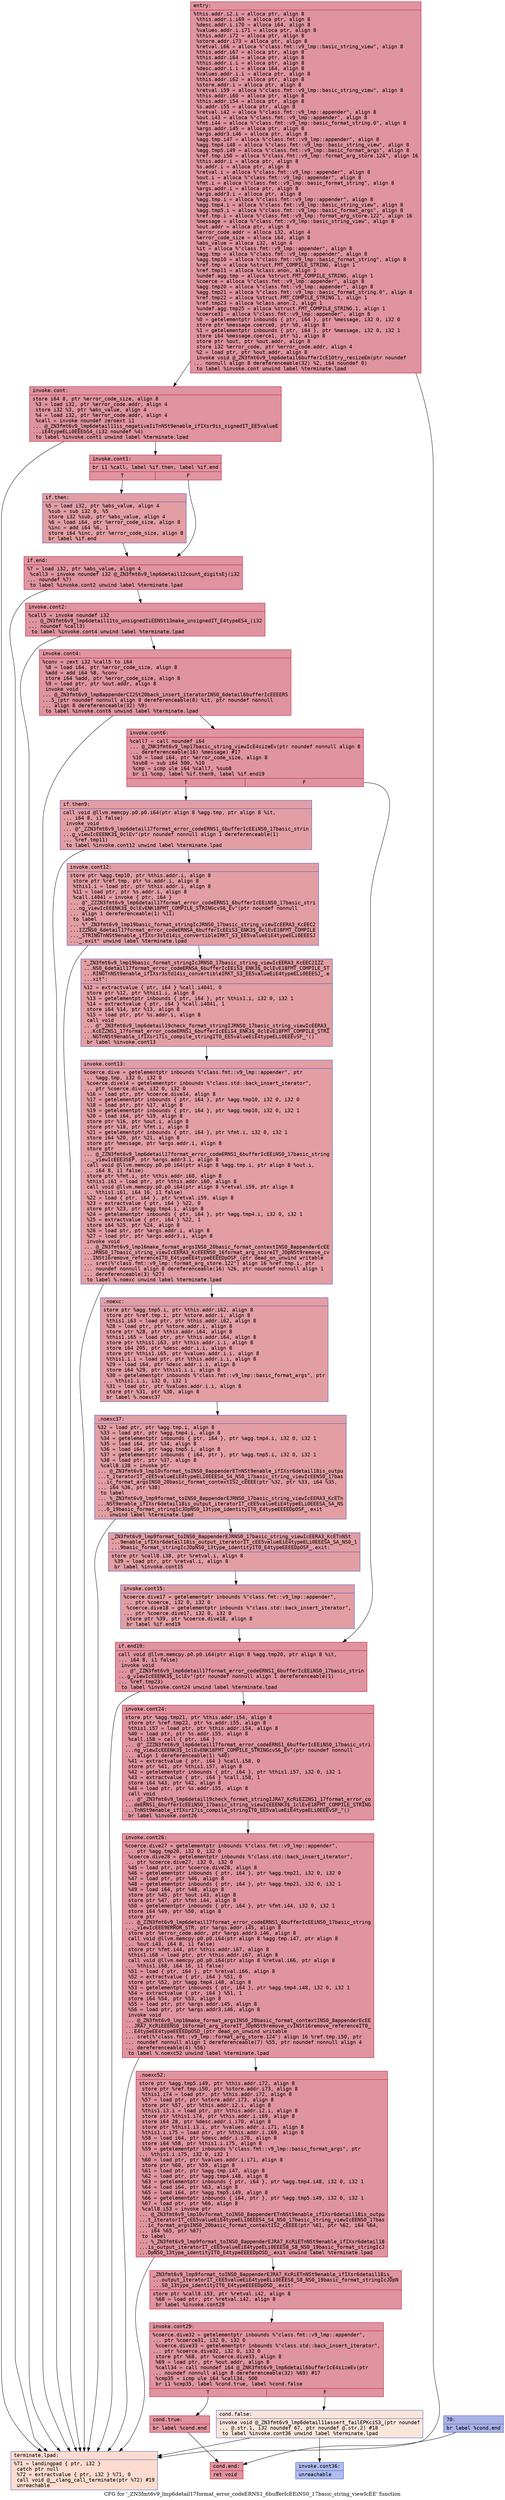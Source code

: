 digraph "CFG for '_ZN3fmt6v9_lmp6detail17format_error_codeERNS1_6bufferIcEEiNS0_17basic_string_viewIcEE' function" {
	label="CFG for '_ZN3fmt6v9_lmp6detail17format_error_codeERNS1_6bufferIcEEiNS0_17basic_string_viewIcEE' function";

	Node0x55fec2f52370 [shape=record,color="#b70d28ff", style=filled, fillcolor="#b70d2870" fontname="Courier",label="{entry:\l|  %this.addr.i2.i = alloca ptr, align 8\l  %this.addr.i.i69 = alloca ptr, align 8\l  %desc.addr.i.i70 = alloca i64, align 8\l  %values.addr.i.i71 = alloca ptr, align 8\l  %this.addr.i72 = alloca ptr, align 8\l  %store.addr.i73 = alloca ptr, align 8\l  %retval.i66 = alloca %\"class.fmt::v9_lmp::basic_string_view\", align 8\l  %this.addr.i67 = alloca ptr, align 8\l  %this.addr.i64 = alloca ptr, align 8\l  %this.addr.i.i = alloca ptr, align 8\l  %desc.addr.i.i = alloca i64, align 8\l  %values.addr.i.i = alloca ptr, align 8\l  %this.addr.i62 = alloca ptr, align 8\l  %store.addr.i = alloca ptr, align 8\l  %retval.i59 = alloca %\"class.fmt::v9_lmp::basic_string_view\", align 8\l  %this.addr.i60 = alloca ptr, align 8\l  %this.addr.i54 = alloca ptr, align 8\l  %s.addr.i55 = alloca ptr, align 8\l  %retval.i42 = alloca %\"class.fmt::v9_lmp::appender\", align 8\l  %out.i43 = alloca %\"class.fmt::v9_lmp::appender\", align 8\l  %fmt.i44 = alloca %\"class.fmt::v9_lmp::basic_format_string.0\", align 8\l  %args.addr.i45 = alloca ptr, align 8\l  %args.addr3.i46 = alloca ptr, align 8\l  %agg.tmp.i47 = alloca %\"class.fmt::v9_lmp::appender\", align 8\l  %agg.tmp4.i48 = alloca %\"class.fmt::v9_lmp::basic_string_view\", align 8\l  %agg.tmp5.i49 = alloca %\"class.fmt::v9_lmp::basic_format_args\", align 8\l  %ref.tmp.i50 = alloca %\"class.fmt::v9_lmp::format_arg_store.124\", align 16\l  %this.addr.i = alloca ptr, align 8\l  %s.addr.i = alloca ptr, align 8\l  %retval.i = alloca %\"class.fmt::v9_lmp::appender\", align 8\l  %out.i = alloca %\"class.fmt::v9_lmp::appender\", align 8\l  %fmt.i = alloca %\"class.fmt::v9_lmp::basic_format_string\", align 8\l  %args.addr.i = alloca ptr, align 8\l  %args.addr3.i = alloca ptr, align 8\l  %agg.tmp.i = alloca %\"class.fmt::v9_lmp::appender\", align 8\l  %agg.tmp4.i = alloca %\"class.fmt::v9_lmp::basic_string_view\", align 8\l  %agg.tmp5.i = alloca %\"class.fmt::v9_lmp::basic_format_args\", align 8\l  %ref.tmp.i = alloca %\"class.fmt::v9_lmp::format_arg_store.122\", align 16\l  %message = alloca %\"class.fmt::v9_lmp::basic_string_view\", align 8\l  %out.addr = alloca ptr, align 8\l  %error_code.addr = alloca i32, align 4\l  %error_code_size = alloca i64, align 8\l  %abs_value = alloca i32, align 4\l  %it = alloca %\"class.fmt::v9_lmp::appender\", align 8\l  %agg.tmp = alloca %\"class.fmt::v9_lmp::appender\", align 8\l  %agg.tmp10 = alloca %\"class.fmt::v9_lmp::basic_format_string\", align 8\l  %ref.tmp = alloca %struct.FMT_COMPILE_STRING, align 1\l  %ref.tmp11 = alloca %class.anon, align 1\l  %undef.agg.tmp = alloca %struct.FMT_COMPILE_STRING, align 1\l  %coerce = alloca %\"class.fmt::v9_lmp::appender\", align 8\l  %agg.tmp20 = alloca %\"class.fmt::v9_lmp::appender\", align 8\l  %agg.tmp21 = alloca %\"class.fmt::v9_lmp::basic_format_string.0\", align 8\l  %ref.tmp22 = alloca %struct.FMT_COMPILE_STRING.1, align 1\l  %ref.tmp23 = alloca %class.anon.2, align 1\l  %undef.agg.tmp25 = alloca %struct.FMT_COMPILE_STRING.1, align 1\l  %coerce31 = alloca %\"class.fmt::v9_lmp::appender\", align 8\l  %0 = getelementptr inbounds \{ ptr, i64 \}, ptr %message, i32 0, i32 0\l  store ptr %message.coerce0, ptr %0, align 8\l  %1 = getelementptr inbounds \{ ptr, i64 \}, ptr %message, i32 0, i32 1\l  store i64 %message.coerce1, ptr %1, align 8\l  store ptr %out, ptr %out.addr, align 8\l  store i32 %error_code, ptr %error_code.addr, align 4\l  %2 = load ptr, ptr %out.addr, align 8\l  invoke void @_ZN3fmt6v9_lmp6detail6bufferIcE10try_resizeEm(ptr noundef\l... nonnull align 8 dereferenceable(32) %2, i64 noundef 0)\l          to label %invoke.cont unwind label %terminate.lpad\l}"];
	Node0x55fec2f52370 -> Node0x55fec2f56540[tooltip="entry -> invoke.cont\nProbability 100.00%" ];
	Node0x55fec2f52370 -> Node0x55fec2f56590[tooltip="entry -> terminate.lpad\nProbability 0.00%" ];
	Node0x55fec2f56540 [shape=record,color="#b70d28ff", style=filled, fillcolor="#b70d2870" fontname="Courier",label="{invoke.cont:\l|  store i64 8, ptr %error_code_size, align 8\l  %3 = load i32, ptr %error_code.addr, align 4\l  store i32 %3, ptr %abs_value, align 4\l  %4 = load i32, ptr %error_code.addr, align 4\l  %call = invoke noundef zeroext i1\l... @_ZN3fmt6v9_lmp6detail11is_negativeIiTnNSt9enable_ifIXsr9is_signedIT_EE5valueE\l...iE4typeELi0EEEbS4_(i32 noundef %4)\l          to label %invoke.cont1 unwind label %terminate.lpad\l}"];
	Node0x55fec2f56540 -> Node0x55fec2f56b40[tooltip="invoke.cont -> invoke.cont1\nProbability 100.00%" ];
	Node0x55fec2f56540 -> Node0x55fec2f56590[tooltip="invoke.cont -> terminate.lpad\nProbability 0.00%" ];
	Node0x55fec2f56b40 [shape=record,color="#b70d28ff", style=filled, fillcolor="#b70d2870" fontname="Courier",label="{invoke.cont1:\l|  br i1 %call, label %if.then, label %if.end\l|{<s0>T|<s1>F}}"];
	Node0x55fec2f56b40:s0 -> Node0x55fec2f56d80[tooltip="invoke.cont1 -> if.then\nProbability 50.00%" ];
	Node0x55fec2f56b40:s1 -> Node0x55fec2f56dd0[tooltip="invoke.cont1 -> if.end\nProbability 50.00%" ];
	Node0x55fec2f56d80 [shape=record,color="#3d50c3ff", style=filled, fillcolor="#be242e70" fontname="Courier",label="{if.then:\l|  %5 = load i32, ptr %abs_value, align 4\l  %sub = sub i32 0, %5\l  store i32 %sub, ptr %abs_value, align 4\l  %6 = load i64, ptr %error_code_size, align 8\l  %inc = add i64 %6, 1\l  store i64 %inc, ptr %error_code_size, align 8\l  br label %if.end\l}"];
	Node0x55fec2f56d80 -> Node0x55fec2f56dd0[tooltip="if.then -> if.end\nProbability 100.00%" ];
	Node0x55fec2f56dd0 [shape=record,color="#b70d28ff", style=filled, fillcolor="#b70d2870" fontname="Courier",label="{if.end:\l|  %7 = load i32, ptr %abs_value, align 4\l  %call3 = invoke noundef i32 @_ZN3fmt6v9_lmp6detail12count_digitsEj(i32\l... noundef %7)\l          to label %invoke.cont2 unwind label %terminate.lpad\l}"];
	Node0x55fec2f56dd0 -> Node0x55fec2f573a0[tooltip="if.end -> invoke.cont2\nProbability 100.00%" ];
	Node0x55fec2f56dd0 -> Node0x55fec2f56590[tooltip="if.end -> terminate.lpad\nProbability 0.00%" ];
	Node0x55fec2f573a0 [shape=record,color="#b70d28ff", style=filled, fillcolor="#b70d2870" fontname="Courier",label="{invoke.cont2:\l|  %call5 = invoke noundef i32\l... @_ZN3fmt6v9_lmp6detail11to_unsignedIiEENSt13make_unsignedIT_E4typeES4_(i32\l... noundef %call3)\l          to label %invoke.cont4 unwind label %terminate.lpad\l}"];
	Node0x55fec2f573a0 -> Node0x55fec2f57590[tooltip="invoke.cont2 -> invoke.cont4\nProbability 100.00%" ];
	Node0x55fec2f573a0 -> Node0x55fec2f56590[tooltip="invoke.cont2 -> terminate.lpad\nProbability 0.00%" ];
	Node0x55fec2f57590 [shape=record,color="#b70d28ff", style=filled, fillcolor="#b70d2870" fontname="Courier",label="{invoke.cont4:\l|  %conv = zext i32 %call5 to i64\l  %8 = load i64, ptr %error_code_size, align 8\l  %add = add i64 %8, %conv\l  store i64 %add, ptr %error_code_size, align 8\l  %9 = load ptr, ptr %out.addr, align 8\l  invoke void\l... @_ZN3fmt6v9_lmp8appenderCI2St20back_insert_iteratorINS0_6detail6bufferIcEEEERS\l...5_(ptr noundef nonnull align 8 dereferenceable(8) %it, ptr noundef nonnull\l... align 8 dereferenceable(32) %9)\l          to label %invoke.cont6 unwind label %terminate.lpad\l}"];
	Node0x55fec2f57590 -> Node0x55fec2f57540[tooltip="invoke.cont4 -> invoke.cont6\nProbability 100.00%" ];
	Node0x55fec2f57590 -> Node0x55fec2f56590[tooltip="invoke.cont4 -> terminate.lpad\nProbability 0.00%" ];
	Node0x55fec2f57540 [shape=record,color="#b70d28ff", style=filled, fillcolor="#b70d2870" fontname="Courier",label="{invoke.cont6:\l|  %call7 = call noundef i64\l... @_ZNK3fmt6v9_lmp17basic_string_viewIcE4sizeEv(ptr noundef nonnull align 8\l... dereferenceable(16) %message) #17\l  %10 = load i64, ptr %error_code_size, align 8\l  %sub8 = sub i64 500, %10\l  %cmp = icmp ule i64 %call7, %sub8\l  br i1 %cmp, label %if.then9, label %if.end19\l|{<s0>T|<s1>F}}"];
	Node0x55fec2f57540:s0 -> Node0x55fec2f582c0[tooltip="invoke.cont6 -> if.then9\nProbability 50.00%" ];
	Node0x55fec2f57540:s1 -> Node0x55fec2f58340[tooltip="invoke.cont6 -> if.end19\nProbability 50.00%" ];
	Node0x55fec2f582c0 [shape=record,color="#3d50c3ff", style=filled, fillcolor="#be242e70" fontname="Courier",label="{if.then9:\l|  call void @llvm.memcpy.p0.p0.i64(ptr align 8 %agg.tmp, ptr align 8 %it,\l... i64 8, i1 false)\l  invoke void\l... @\"_ZZN3fmt6v9_lmp6detail17format_error_codeERNS1_6bufferIcEEiNS0_17basic_strin\l...g_viewIcEEENK3$_0clEv\"(ptr noundef nonnull align 1 dereferenceable(1)\l... %ref.tmp11)\l          to label %invoke.cont12 unwind label %terminate.lpad\l}"];
	Node0x55fec2f582c0 -> Node0x55fec2f58890[tooltip="if.then9 -> invoke.cont12\nProbability 100.00%" ];
	Node0x55fec2f582c0 -> Node0x55fec2f56590[tooltip="if.then9 -> terminate.lpad\nProbability 0.00%" ];
	Node0x55fec2f58890 [shape=record,color="#3d50c3ff", style=filled, fillcolor="#be242e70" fontname="Courier",label="{invoke.cont12:\l|  store ptr %agg.tmp10, ptr %this.addr.i, align 8\l  store ptr %ref.tmp, ptr %s.addr.i, align 8\l  %this1.i = load ptr, ptr %this.addr.i, align 8\l  %11 = load ptr, ptr %s.addr.i, align 8\l  %call.i4041 = invoke \{ ptr, i64 \}\l... @\"_ZZZN3fmt6v9_lmp6detail17format_error_codeERNS1_6bufferIcEEiNS0_17basic_stri\l...ng_viewIcEEENK3$_0clEvENK18FMT_COMPILE_STRINGcvS6_Ev\"(ptr noundef nonnull\l... align 1 dereferenceable(1) %11)\l          to label\l... %\"_ZN3fmt6v9_lmp19basic_format_stringIcJRNS0_17basic_string_viewIcEERA3_KcEEC2\l...IZZNS0_6detail17format_error_codeERNSA_6bufferIcEEiS3_ENK3$_0clEvE18FMT_COMPILE\l..._STRINGTnNSt9enable_ifIXsr3std14is_convertibleIRKT_S3_EE5valueEiE4typeELi0EEESJ\l..._.exit\" unwind label %terminate.lpad\l}"];
	Node0x55fec2f58890 -> Node0x55fec2f58f90[tooltip="invoke.cont12 -> _ZN3fmt6v9_lmp19basic_format_stringIcJRNS0_17basic_string_viewIcEERA3_KcEEC2IZZNS0_6detail17format_error_codeERNSA_6bufferIcEEiS3_ENK3$_0clEvE18FMT_COMPILE_STRINGTnNSt9enable_ifIXsr3std14is_convertibleIRKT_S3_EE5valueEiE4typeELi0EEESJ_.exit\nProbability 100.00%" ];
	Node0x55fec2f58890 -> Node0x55fec2f56590[tooltip="invoke.cont12 -> terminate.lpad\nProbability 0.00%" ];
	Node0x55fec2f58f90 [shape=record,color="#3d50c3ff", style=filled, fillcolor="#be242e70" fontname="Courier",label="{\"_ZN3fmt6v9_lmp19basic_format_stringIcJRNS0_17basic_string_viewIcEERA3_KcEEC2IZZ\l...NS0_6detail17format_error_codeERNSA_6bufferIcEEiS3_ENK3$_0clEvE18FMT_COMPILE_ST\l...RINGTnNSt9enable_ifIXsr3std14is_convertibleIRKT_S3_EE5valueEiE4typeELi0EEESJ_.e\l...xit\":\l|  %12 = extractvalue \{ ptr, i64 \} %call.i4041, 0\l  store ptr %12, ptr %this1.i, align 8\l  %13 = getelementptr inbounds \{ ptr, i64 \}, ptr %this1.i, i32 0, i32 1\l  %14 = extractvalue \{ ptr, i64 \} %call.i4041, 1\l  store i64 %14, ptr %13, align 8\l  %15 = load ptr, ptr %s.addr.i, align 8\l  call void\l... @\"_ZN3fmt6v9_lmp6detail19check_format_stringIJRNS0_17basic_string_viewIcEERA3_\l...KcEZZNS1_17format_error_codeERNS1_6bufferIcEEiS4_ENK3$_0clEvE18FMT_COMPILE_STRI\l...NGTnNSt9enable_ifIXsr17is_compile_stringIT0_EE5valueEiE4typeELi0EEEvSF_\"()\l  br label %invoke.cont13\l}"];
	Node0x55fec2f58f90 -> Node0x55fec2f59bf0[tooltip="_ZN3fmt6v9_lmp19basic_format_stringIcJRNS0_17basic_string_viewIcEERA3_KcEEC2IZZNS0_6detail17format_error_codeERNSA_6bufferIcEEiS3_ENK3$_0clEvE18FMT_COMPILE_STRINGTnNSt9enable_ifIXsr3std14is_convertibleIRKT_S3_EE5valueEiE4typeELi0EEESJ_.exit -> invoke.cont13\nProbability 100.00%" ];
	Node0x55fec2f59bf0 [shape=record,color="#3d50c3ff", style=filled, fillcolor="#be242e70" fontname="Courier",label="{invoke.cont13:\l|  %coerce.dive = getelementptr inbounds %\"class.fmt::v9_lmp::appender\", ptr\l... %agg.tmp, i32 0, i32 0\l  %coerce.dive14 = getelementptr inbounds %\"class.std::back_insert_iterator\",\l... ptr %coerce.dive, i32 0, i32 0\l  %16 = load ptr, ptr %coerce.dive14, align 8\l  %17 = getelementptr inbounds \{ ptr, i64 \}, ptr %agg.tmp10, i32 0, i32 0\l  %18 = load ptr, ptr %17, align 8\l  %19 = getelementptr inbounds \{ ptr, i64 \}, ptr %agg.tmp10, i32 0, i32 1\l  %20 = load i64, ptr %19, align 8\l  store ptr %16, ptr %out.i, align 8\l  store ptr %18, ptr %fmt.i, align 8\l  %21 = getelementptr inbounds \{ ptr, i64 \}, ptr %fmt.i, i32 0, i32 1\l  store i64 %20, ptr %21, align 8\l  store ptr %message, ptr %args.addr.i, align 8\l  store ptr\l... @_ZZN3fmt6v9_lmp6detail17format_error_codeERNS1_6bufferIcEEiNS0_17basic_string\l..._viewIcEEE3SEP, ptr %args.addr3.i, align 8\l  call void @llvm.memcpy.p0.p0.i64(ptr align 8 %agg.tmp.i, ptr align 8 %out.i,\l... i64 8, i1 false)\l  store ptr %fmt.i, ptr %this.addr.i60, align 8\l  %this1.i61 = load ptr, ptr %this.addr.i60, align 8\l  call void @llvm.memcpy.p0.p0.i64(ptr align 8 %retval.i59, ptr align 8\l... %this1.i61, i64 16, i1 false)\l  %22 = load \{ ptr, i64 \}, ptr %retval.i59, align 8\l  %23 = extractvalue \{ ptr, i64 \} %22, 0\l  store ptr %23, ptr %agg.tmp4.i, align 8\l  %24 = getelementptr inbounds \{ ptr, i64 \}, ptr %agg.tmp4.i, i32 0, i32 1\l  %25 = extractvalue \{ ptr, i64 \} %22, 1\l  store i64 %25, ptr %24, align 8\l  %26 = load ptr, ptr %args.addr.i, align 8\l  %27 = load ptr, ptr %args.addr3.i, align 8\l  invoke void\l... @_ZN3fmt6v9_lmp16make_format_argsINS0_20basic_format_contextINS0_8appenderEcEE\l...JRNS0_17basic_string_viewIcEERA3_KcEEENS0_16format_arg_storeIT_JDpNSt9remove_cv\l...INSt16remove_referenceIT0_E4typeEE4typeEEEEDpOSF_(ptr dead_on_unwind writable\l... sret(%\"class.fmt::v9_lmp::format_arg_store.122\") align 16 %ref.tmp.i, ptr\l... noundef nonnull align 8 dereferenceable(16) %26, ptr noundef nonnull align 1\l... dereferenceable(3) %27)\l          to label %.noexc unwind label %terminate.lpad\l}"];
	Node0x55fec2f59bf0 -> Node0x55fec2f5aec0[tooltip="invoke.cont13 -> .noexc\nProbability 100.00%" ];
	Node0x55fec2f59bf0 -> Node0x55fec2f56590[tooltip="invoke.cont13 -> terminate.lpad\nProbability 0.00%" ];
	Node0x55fec2f5aec0 [shape=record,color="#3d50c3ff", style=filled, fillcolor="#be242e70" fontname="Courier",label="{.noexc:\l|  store ptr %agg.tmp5.i, ptr %this.addr.i62, align 8\l  store ptr %ref.tmp.i, ptr %store.addr.i, align 8\l  %this1.i63 = load ptr, ptr %this.addr.i62, align 8\l  %28 = load ptr, ptr %store.addr.i, align 8\l  store ptr %28, ptr %this.addr.i64, align 8\l  %this1.i65 = load ptr, ptr %this.addr.i64, align 8\l  store ptr %this1.i63, ptr %this.addr.i.i, align 8\l  store i64 205, ptr %desc.addr.i.i, align 8\l  store ptr %this1.i65, ptr %values.addr.i.i, align 8\l  %this1.i.i = load ptr, ptr %this.addr.i.i, align 8\l  %29 = load i64, ptr %desc.addr.i.i, align 8\l  store i64 %29, ptr %this1.i.i, align 8\l  %30 = getelementptr inbounds %\"class.fmt::v9_lmp::basic_format_args\", ptr\l... %this1.i.i, i32 0, i32 1\l  %31 = load ptr, ptr %values.addr.i.i, align 8\l  store ptr %31, ptr %30, align 8\l  br label %.noexc37\l}"];
	Node0x55fec2f5aec0 -> Node0x55fec2f5bc10[tooltip=".noexc -> .noexc37\nProbability 100.00%" ];
	Node0x55fec2f5bc10 [shape=record,color="#3d50c3ff", style=filled, fillcolor="#be242e70" fontname="Courier",label="{.noexc37:\l|  %32 = load ptr, ptr %agg.tmp.i, align 8\l  %33 = load ptr, ptr %agg.tmp4.i, align 8\l  %34 = getelementptr inbounds \{ ptr, i64 \}, ptr %agg.tmp4.i, i32 0, i32 1\l  %35 = load i64, ptr %34, align 8\l  %36 = load i64, ptr %agg.tmp5.i, align 8\l  %37 = getelementptr inbounds \{ i64, ptr \}, ptr %agg.tmp5.i, i32 0, i32 1\l  %38 = load ptr, ptr %37, align 8\l  %call8.i38 = invoke ptr\l... @_ZN3fmt6v9_lmp10vformat_toINS0_8appenderETnNSt9enable_ifIXsr6detail18is_outpu\l...t_iteratorIT_cEE5valueEiE4typeELi0EEES4_S4_NS0_17basic_string_viewIcEENS0_17bas\l...ic_format_argsINS0_20basic_format_contextIS2_cEEEE(ptr %32, ptr %33, i64 %35,\l... i64 %36, ptr %38)\l          to label\l... %_ZN3fmt6v9_lmp9format_toINS0_8appenderEJRNS0_17basic_string_viewIcEERA3_KcETn\l...NSt9enable_ifIXsr6detail18is_output_iteratorIT_cEE5valueEiE4typeELi0EEESA_SA_NS\l...0_19basic_format_stringIcJDpNS0_13type_identityIT0_E4typeEEEEDpOSF_.exit\l... unwind label %terminate.lpad\l}"];
	Node0x55fec2f5bc10 -> Node0x55fec2f5c060[tooltip=".noexc37 -> _ZN3fmt6v9_lmp9format_toINS0_8appenderEJRNS0_17basic_string_viewIcEERA3_KcETnNSt9enable_ifIXsr6detail18is_output_iteratorIT_cEE5valueEiE4typeELi0EEESA_SA_NS0_19basic_format_stringIcJDpNS0_13type_identityIT0_E4typeEEEEDpOSF_.exit\nProbability 100.00%" ];
	Node0x55fec2f5bc10 -> Node0x55fec2f56590[tooltip=".noexc37 -> terminate.lpad\nProbability 0.00%" ];
	Node0x55fec2f5c060 [shape=record,color="#3d50c3ff", style=filled, fillcolor="#be242e70" fontname="Courier",label="{_ZN3fmt6v9_lmp9format_toINS0_8appenderEJRNS0_17basic_string_viewIcEERA3_KcETnNSt\l...9enable_ifIXsr6detail18is_output_iteratorIT_cEE5valueEiE4typeELi0EEESA_SA_NS0_1\l...9basic_format_stringIcJDpNS0_13type_identityIT0_E4typeEEEEDpOSF_.exit:\l|  store ptr %call8.i38, ptr %retval.i, align 8\l  %39 = load ptr, ptr %retval.i, align 8\l  br label %invoke.cont15\l}"];
	Node0x55fec2f5c060 -> Node0x55fec2f5c750[tooltip="_ZN3fmt6v9_lmp9format_toINS0_8appenderEJRNS0_17basic_string_viewIcEERA3_KcETnNSt9enable_ifIXsr6detail18is_output_iteratorIT_cEE5valueEiE4typeELi0EEESA_SA_NS0_19basic_format_stringIcJDpNS0_13type_identityIT0_E4typeEEEEDpOSF_.exit -> invoke.cont15\nProbability 100.00%" ];
	Node0x55fec2f5c750 [shape=record,color="#3d50c3ff", style=filled, fillcolor="#be242e70" fontname="Courier",label="{invoke.cont15:\l|  %coerce.dive17 = getelementptr inbounds %\"class.fmt::v9_lmp::appender\",\l... ptr %coerce, i32 0, i32 0\l  %coerce.dive18 = getelementptr inbounds %\"class.std::back_insert_iterator\",\l... ptr %coerce.dive17, i32 0, i32 0\l  store ptr %39, ptr %coerce.dive18, align 8\l  br label %if.end19\l}"];
	Node0x55fec2f5c750 -> Node0x55fec2f58340[tooltip="invoke.cont15 -> if.end19\nProbability 100.00%" ];
	Node0x55fec2f58340 [shape=record,color="#b70d28ff", style=filled, fillcolor="#b70d2870" fontname="Courier",label="{if.end19:\l|  call void @llvm.memcpy.p0.p0.i64(ptr align 8 %agg.tmp20, ptr align 8 %it,\l... i64 8, i1 false)\l  invoke void\l... @\"_ZZN3fmt6v9_lmp6detail17format_error_codeERNS1_6bufferIcEEiNS0_17basic_strin\l...g_viewIcEEENK3$_1clEv\"(ptr noundef nonnull align 1 dereferenceable(1)\l... %ref.tmp23)\l          to label %invoke.cont24 unwind label %terminate.lpad\l}"];
	Node0x55fec2f58340 -> Node0x55fec2f55ce0[tooltip="if.end19 -> invoke.cont24\nProbability 100.00%" ];
	Node0x55fec2f58340 -> Node0x55fec2f56590[tooltip="if.end19 -> terminate.lpad\nProbability 0.00%" ];
	Node0x55fec2f55ce0 [shape=record,color="#b70d28ff", style=filled, fillcolor="#b70d2870" fontname="Courier",label="{invoke.cont24:\l|  store ptr %agg.tmp21, ptr %this.addr.i54, align 8\l  store ptr %ref.tmp22, ptr %s.addr.i55, align 8\l  %this1.i57 = load ptr, ptr %this.addr.i54, align 8\l  %40 = load ptr, ptr %s.addr.i55, align 8\l  %call.i58 = call \{ ptr, i64 \}\l... @\"_ZZZN3fmt6v9_lmp6detail17format_error_codeERNS1_6bufferIcEEiNS0_17basic_stri\l...ng_viewIcEEENK3$_1clEvENK18FMT_COMPILE_STRINGcvS6_Ev\"(ptr noundef nonnull\l... align 1 dereferenceable(1) %40)\l  %41 = extractvalue \{ ptr, i64 \} %call.i58, 0\l  store ptr %41, ptr %this1.i57, align 8\l  %42 = getelementptr inbounds \{ ptr, i64 \}, ptr %this1.i57, i32 0, i32 1\l  %43 = extractvalue \{ ptr, i64 \} %call.i58, 1\l  store i64 %43, ptr %42, align 8\l  %44 = load ptr, ptr %s.addr.i55, align 8\l  call void\l... @\"_ZN3fmt6v9_lmp6detail19check_format_stringIJRA7_KcRiEZZNS1_17format_error_co\l...deERNS1_6bufferIcEEiNS0_17basic_string_viewIcEEENK3$_1clEvE18FMT_COMPILE_STRING\l...TnNSt9enable_ifIXsr17is_compile_stringIT0_EE5valueEiE4typeELi0EEEvSF_\"()\l  br label %invoke.cont26\l}"];
	Node0x55fec2f55ce0 -> Node0x55fec2f5de40[tooltip="invoke.cont24 -> invoke.cont26\nProbability 100.00%" ];
	Node0x55fec2f5de40 [shape=record,color="#b70d28ff", style=filled, fillcolor="#b70d2870" fontname="Courier",label="{invoke.cont26:\l|  %coerce.dive27 = getelementptr inbounds %\"class.fmt::v9_lmp::appender\",\l... ptr %agg.tmp20, i32 0, i32 0\l  %coerce.dive28 = getelementptr inbounds %\"class.std::back_insert_iterator\",\l... ptr %coerce.dive27, i32 0, i32 0\l  %45 = load ptr, ptr %coerce.dive28, align 8\l  %46 = getelementptr inbounds \{ ptr, i64 \}, ptr %agg.tmp21, i32 0, i32 0\l  %47 = load ptr, ptr %46, align 8\l  %48 = getelementptr inbounds \{ ptr, i64 \}, ptr %agg.tmp21, i32 0, i32 1\l  %49 = load i64, ptr %48, align 8\l  store ptr %45, ptr %out.i43, align 8\l  store ptr %47, ptr %fmt.i44, align 8\l  %50 = getelementptr inbounds \{ ptr, i64 \}, ptr %fmt.i44, i32 0, i32 1\l  store i64 %49, ptr %50, align 8\l  store ptr\l... @_ZZN3fmt6v9_lmp6detail17format_error_codeERNS1_6bufferIcEEiNS0_17basic_string\l..._viewIcEEE9ERROR_STR, ptr %args.addr.i45, align 8\l  store ptr %error_code.addr, ptr %args.addr3.i46, align 8\l  call void @llvm.memcpy.p0.p0.i64(ptr align 8 %agg.tmp.i47, ptr align 8\l... %out.i43, i64 8, i1 false)\l  store ptr %fmt.i44, ptr %this.addr.i67, align 8\l  %this1.i68 = load ptr, ptr %this.addr.i67, align 8\l  call void @llvm.memcpy.p0.p0.i64(ptr align 8 %retval.i66, ptr align 8\l... %this1.i68, i64 16, i1 false)\l  %51 = load \{ ptr, i64 \}, ptr %retval.i66, align 8\l  %52 = extractvalue \{ ptr, i64 \} %51, 0\l  store ptr %52, ptr %agg.tmp4.i48, align 8\l  %53 = getelementptr inbounds \{ ptr, i64 \}, ptr %agg.tmp4.i48, i32 0, i32 1\l  %54 = extractvalue \{ ptr, i64 \} %51, 1\l  store i64 %54, ptr %53, align 8\l  %55 = load ptr, ptr %args.addr.i45, align 8\l  %56 = load ptr, ptr %args.addr3.i46, align 8\l  invoke void\l... @_ZN3fmt6v9_lmp16make_format_argsINS0_20basic_format_contextINS0_8appenderEcEE\l...JRA7_KcRiEEENS0_16format_arg_storeIT_JDpNSt9remove_cvINSt16remove_referenceIT0_\l...E4typeEE4typeEEEEDpOSD_(ptr dead_on_unwind writable\l... sret(%\"class.fmt::v9_lmp::format_arg_store.124\") align 16 %ref.tmp.i50, ptr\l... noundef nonnull align 1 dereferenceable(7) %55, ptr noundef nonnull align 4\l... dereferenceable(4) %56)\l          to label %.noexc52 unwind label %terminate.lpad\l}"];
	Node0x55fec2f5de40 -> Node0x55fec2f5fb40[tooltip="invoke.cont26 -> .noexc52\nProbability 100.00%" ];
	Node0x55fec2f5de40 -> Node0x55fec2f56590[tooltip="invoke.cont26 -> terminate.lpad\nProbability 0.00%" ];
	Node0x55fec2f5fb40 [shape=record,color="#b70d28ff", style=filled, fillcolor="#b70d2870" fontname="Courier",label="{.noexc52:\l|  store ptr %agg.tmp5.i49, ptr %this.addr.i72, align 8\l  store ptr %ref.tmp.i50, ptr %store.addr.i73, align 8\l  %this1.i74 = load ptr, ptr %this.addr.i72, align 8\l  %57 = load ptr, ptr %store.addr.i73, align 8\l  store ptr %57, ptr %this.addr.i2.i, align 8\l  %this1.i3.i = load ptr, ptr %this.addr.i2.i, align 8\l  store ptr %this1.i74, ptr %this.addr.i.i69, align 8\l  store i64 28, ptr %desc.addr.i.i70, align 8\l  store ptr %this1.i3.i, ptr %values.addr.i.i71, align 8\l  %this1.i.i75 = load ptr, ptr %this.addr.i.i69, align 8\l  %58 = load i64, ptr %desc.addr.i.i70, align 8\l  store i64 %58, ptr %this1.i.i75, align 8\l  %59 = getelementptr inbounds %\"class.fmt::v9_lmp::basic_format_args\", ptr\l... %this1.i.i75, i32 0, i32 1\l  %60 = load ptr, ptr %values.addr.i.i71, align 8\l  store ptr %60, ptr %59, align 8\l  %61 = load ptr, ptr %agg.tmp.i47, align 8\l  %62 = load ptr, ptr %agg.tmp4.i48, align 8\l  %63 = getelementptr inbounds \{ ptr, i64 \}, ptr %agg.tmp4.i48, i32 0, i32 1\l  %64 = load i64, ptr %63, align 8\l  %65 = load i64, ptr %agg.tmp5.i49, align 8\l  %66 = getelementptr inbounds \{ i64, ptr \}, ptr %agg.tmp5.i49, i32 0, i32 1\l  %67 = load ptr, ptr %66, align 8\l  %call8.i53 = invoke ptr\l... @_ZN3fmt6v9_lmp10vformat_toINS0_8appenderETnNSt9enable_ifIXsr6detail18is_outpu\l...t_iteratorIT_cEE5valueEiE4typeELi0EEES4_S4_NS0_17basic_string_viewIcEENS0_17bas\l...ic_format_argsINS0_20basic_format_contextIS2_cEEEE(ptr %61, ptr %62, i64 %64,\l... i64 %65, ptr %67)\l          to label\l... %_ZN3fmt6v9_lmp9format_toINS0_8appenderEJRA7_KcRiETnNSt9enable_ifIXsr6detail18\l...is_output_iteratorIT_cEE5valueEiE4typeELi0EEES8_S8_NS0_19basic_format_stringIcJ\l...DpNS0_13type_identityIT0_E4typeEEEEDpOSD_.exit unwind label %terminate.lpad\l}"];
	Node0x55fec2f5fb40 -> Node0x55fec2f60db0[tooltip=".noexc52 -> _ZN3fmt6v9_lmp9format_toINS0_8appenderEJRA7_KcRiETnNSt9enable_ifIXsr6detail18is_output_iteratorIT_cEE5valueEiE4typeELi0EEES8_S8_NS0_19basic_format_stringIcJDpNS0_13type_identityIT0_E4typeEEEEDpOSD_.exit\nProbability 100.00%" ];
	Node0x55fec2f5fb40 -> Node0x55fec2f56590[tooltip=".noexc52 -> terminate.lpad\nProbability 0.00%" ];
	Node0x55fec2f60db0 [shape=record,color="#b70d28ff", style=filled, fillcolor="#b70d2870" fontname="Courier",label="{_ZN3fmt6v9_lmp9format_toINS0_8appenderEJRA7_KcRiETnNSt9enable_ifIXsr6detail18is_\l...output_iteratorIT_cEE5valueEiE4typeELi0EEES8_S8_NS0_19basic_format_stringIcJDpN\l...S0_13type_identityIT0_E4typeEEEEDpOSD_.exit:\l|  store ptr %call8.i53, ptr %retval.i42, align 8\l  %68 = load ptr, ptr %retval.i42, align 8\l  br label %invoke.cont29\l}"];
	Node0x55fec2f60db0 -> Node0x55fec2f611b0[tooltip="_ZN3fmt6v9_lmp9format_toINS0_8appenderEJRA7_KcRiETnNSt9enable_ifIXsr6detail18is_output_iteratorIT_cEE5valueEiE4typeELi0EEES8_S8_NS0_19basic_format_stringIcJDpNS0_13type_identityIT0_E4typeEEEEDpOSD_.exit -> invoke.cont29\nProbability 100.00%" ];
	Node0x55fec2f611b0 [shape=record,color="#b70d28ff", style=filled, fillcolor="#b70d2870" fontname="Courier",label="{invoke.cont29:\l|  %coerce.dive32 = getelementptr inbounds %\"class.fmt::v9_lmp::appender\",\l... ptr %coerce31, i32 0, i32 0\l  %coerce.dive33 = getelementptr inbounds %\"class.std::back_insert_iterator\",\l... ptr %coerce.dive32, i32 0, i32 0\l  store ptr %68, ptr %coerce.dive33, align 8\l  %69 = load ptr, ptr %out.addr, align 8\l  %call34 = call noundef i64 @_ZNK3fmt6v9_lmp6detail6bufferIcE4sizeEv(ptr\l... noundef nonnull align 8 dereferenceable(32) %69) #17\l  %cmp35 = icmp ule i64 %call34, 500\l  br i1 %cmp35, label %cond.true, label %cond.false\l|{<s0>T|<s1>F}}"];
	Node0x55fec2f611b0:s0 -> Node0x55fec2f61780[tooltip="invoke.cont29 -> cond.true\nProbability 100.00%" ];
	Node0x55fec2f611b0:s1 -> Node0x55fec2f61830[tooltip="invoke.cont29 -> cond.false\nProbability 0.00%" ];
	Node0x55fec2f61780 [shape=record,color="#b70d28ff", style=filled, fillcolor="#b70d2870" fontname="Courier",label="{cond.true:\l|  br label %cond.end\l}"];
	Node0x55fec2f61780 -> Node0x55fec2f619c0[tooltip="cond.true -> cond.end\nProbability 100.00%" ];
	Node0x55fec2f61830 [shape=record,color="#3d50c3ff", style=filled, fillcolor="#f4c5ad70" fontname="Courier",label="{cond.false:\l|  invoke void @_ZN3fmt6v9_lmp6detail11assert_failEPKciS3_(ptr noundef\l... @.str.1, i32 noundef 67, ptr noundef @.str.2) #18\l          to label %invoke.cont36 unwind label %terminate.lpad\l}"];
	Node0x55fec2f61830 -> Node0x55fec2f61a90[tooltip="cond.false -> invoke.cont36\nProbability 0.00%" ];
	Node0x55fec2f61830 -> Node0x55fec2f56590[tooltip="cond.false -> terminate.lpad\nProbability 100.00%" ];
	Node0x55fec2f61a90 [shape=record,color="#3d50c3ff", style=filled, fillcolor="#4f69d970" fontname="Courier",label="{invoke.cont36:\l|  unreachable\l}"];
	Node0x55fec2f61d80 [shape=record,color="#3d50c3ff", style=filled, fillcolor="#3d50c370" fontname="Courier",label="{70:\l|  br label %cond.end\l}"];
	Node0x55fec2f61d80 -> Node0x55fec2f619c0[tooltip="70 -> cond.end\nProbability 100.00%" ];
	Node0x55fec2f619c0 [shape=record,color="#b70d28ff", style=filled, fillcolor="#b70d2870" fontname="Courier",label="{cond.end:\l|  ret void\l}"];
	Node0x55fec2f56590 [shape=record,color="#3d50c3ff", style=filled, fillcolor="#f7af9170" fontname="Courier",label="{terminate.lpad:\l|  %71 = landingpad \{ ptr, i32 \}\l          catch ptr null\l  %72 = extractvalue \{ ptr, i32 \} %71, 0\l  call void @__clang_call_terminate(ptr %72) #19\l  unreachable\l}"];
}
